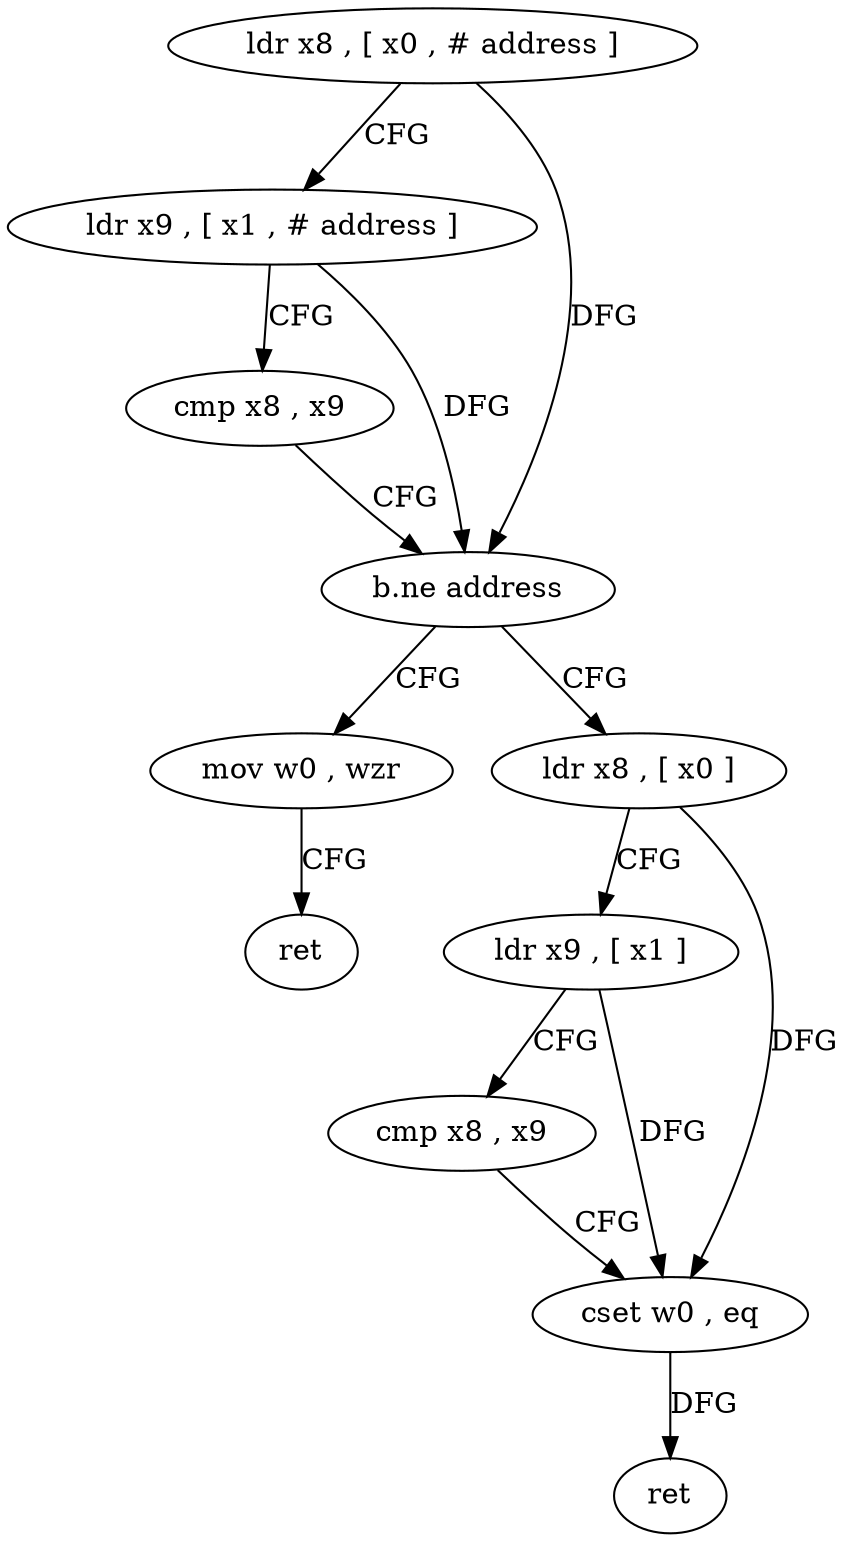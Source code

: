 digraph "func" {
"4215508" [label = "ldr x8 , [ x0 , # address ]" ]
"4215512" [label = "ldr x9 , [ x1 , # address ]" ]
"4215516" [label = "cmp x8 , x9" ]
"4215520" [label = "b.ne address" ]
"4215544" [label = "mov w0 , wzr" ]
"4215524" [label = "ldr x8 , [ x0 ]" ]
"4215548" [label = "ret" ]
"4215528" [label = "ldr x9 , [ x1 ]" ]
"4215532" [label = "cmp x8 , x9" ]
"4215536" [label = "cset w0 , eq" ]
"4215540" [label = "ret" ]
"4215508" -> "4215512" [ label = "CFG" ]
"4215508" -> "4215520" [ label = "DFG" ]
"4215512" -> "4215516" [ label = "CFG" ]
"4215512" -> "4215520" [ label = "DFG" ]
"4215516" -> "4215520" [ label = "CFG" ]
"4215520" -> "4215544" [ label = "CFG" ]
"4215520" -> "4215524" [ label = "CFG" ]
"4215544" -> "4215548" [ label = "CFG" ]
"4215524" -> "4215528" [ label = "CFG" ]
"4215524" -> "4215536" [ label = "DFG" ]
"4215528" -> "4215532" [ label = "CFG" ]
"4215528" -> "4215536" [ label = "DFG" ]
"4215532" -> "4215536" [ label = "CFG" ]
"4215536" -> "4215540" [ label = "DFG" ]
}
